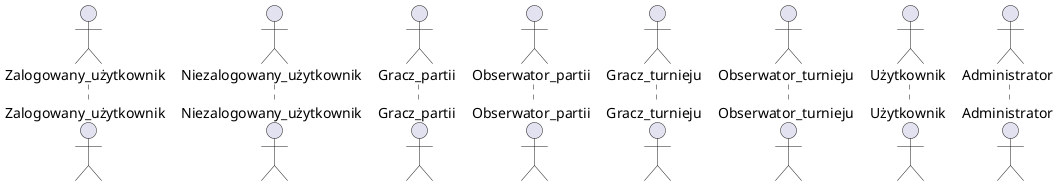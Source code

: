 @startuml aaaa
!startsub ACTORS
actor Zalogowany_użytkownik as loggedUser
actor Niezalogowany_użytkownik as uloggedUser

actor Gracz_partii as gamePlayer
actor Obserwator_partii as gameViewer

actor Gracz_turnieju as tournamentPLayer
actor Obserwator_turnieju as tournamentViewer

actor Użytkownik as user

actor Administrator as admin

!endsub
@enduml